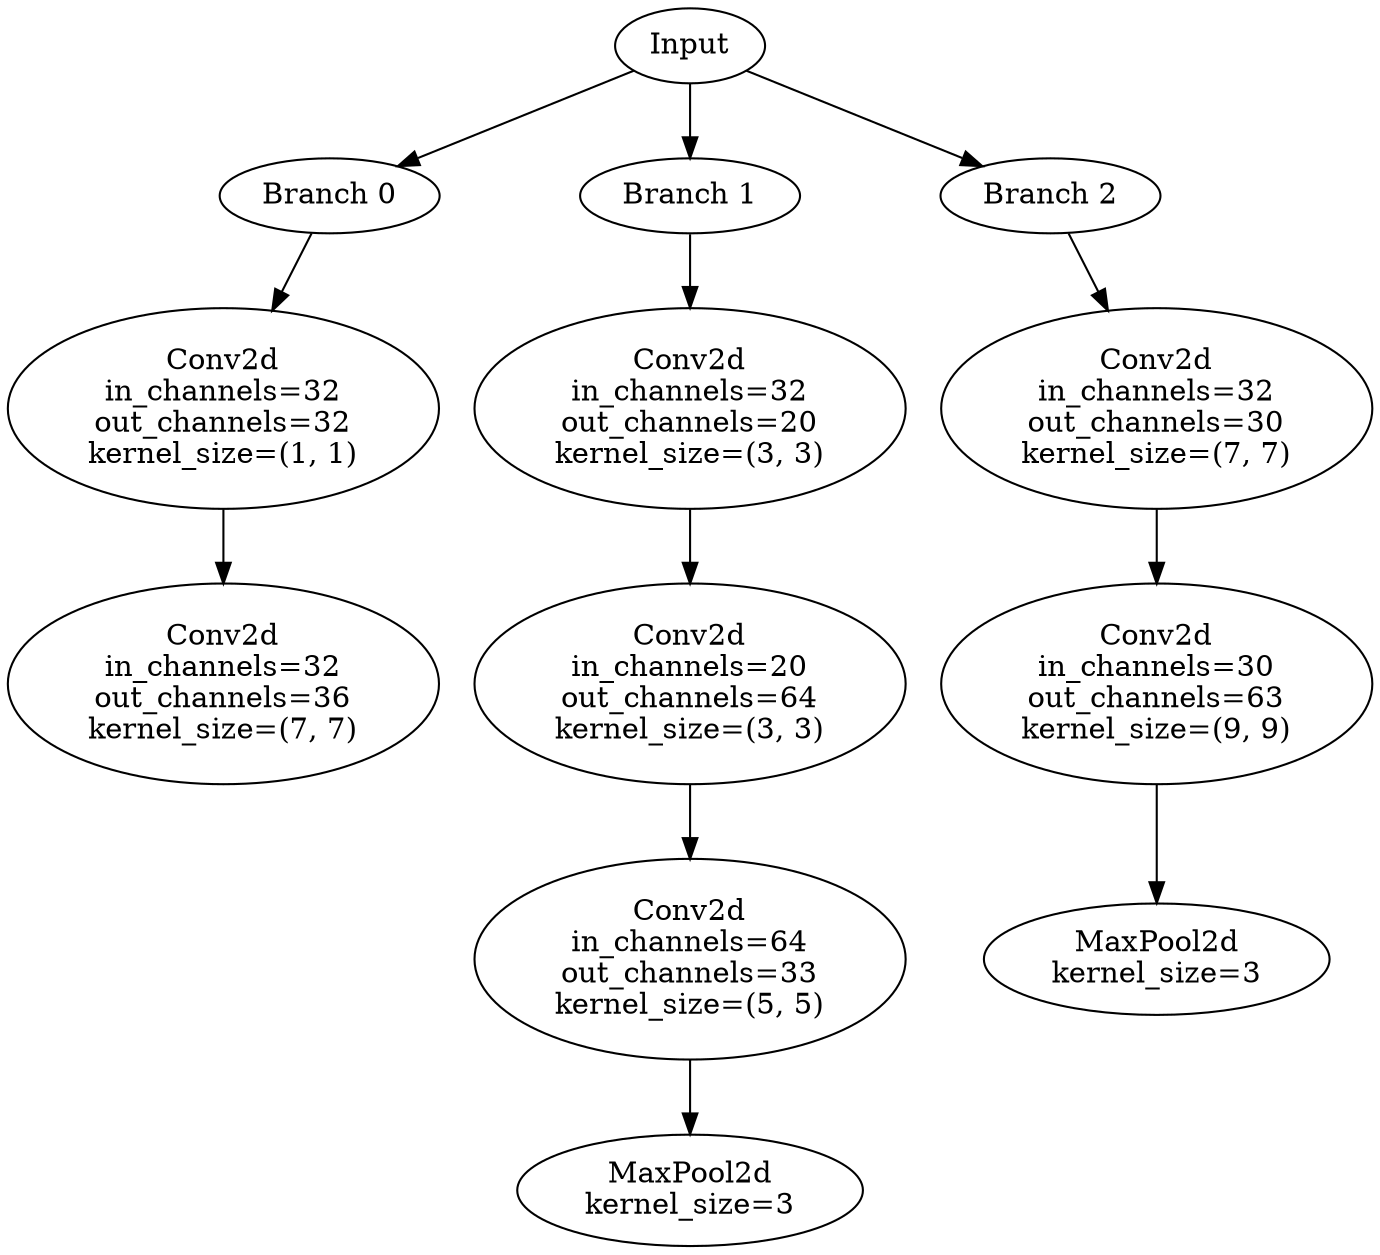 // Inception Module - Coral 54
digraph {
	Input [label=Input]
	Branch_0 [label="Branch 0"]
	Input -> Branch_0
	Branch_0_Layer_0 [label="Conv2d
in_channels=32
out_channels=32
kernel_size=(1, 1)"]
	Branch_0 -> Branch_0_Layer_0
	Branch_0_Layer_1 [label="Conv2d
in_channels=32
out_channels=36
kernel_size=(7, 7)"]
	Branch_0_Layer_0 -> Branch_0_Layer_1
	Branch_1 [label="Branch 1"]
	Input -> Branch_1
	Branch_1_Layer_0 [label="Conv2d
in_channels=32
out_channels=20
kernel_size=(3, 3)"]
	Branch_1 -> Branch_1_Layer_0
	Branch_1_Layer_1 [label="Conv2d
in_channels=20
out_channels=64
kernel_size=(3, 3)"]
	Branch_1_Layer_0 -> Branch_1_Layer_1
	Branch_1_Layer_2 [label="Conv2d
in_channels=64
out_channels=33
kernel_size=(5, 5)"]
	Branch_1_Layer_1 -> Branch_1_Layer_2
	Branch_1_Layer_3 [label="MaxPool2d
kernel_size=3"]
	Branch_1_Layer_2 -> Branch_1_Layer_3
	Branch_2 [label="Branch 2"]
	Input -> Branch_2
	Branch_2_Layer_0 [label="Conv2d
in_channels=32
out_channels=30
kernel_size=(7, 7)"]
	Branch_2 -> Branch_2_Layer_0
	Branch_2_Layer_1 [label="Conv2d
in_channels=30
out_channels=63
kernel_size=(9, 9)"]
	Branch_2_Layer_0 -> Branch_2_Layer_1
	Branch_2_Layer_2 [label="MaxPool2d
kernel_size=3"]
	Branch_2_Layer_1 -> Branch_2_Layer_2
}
